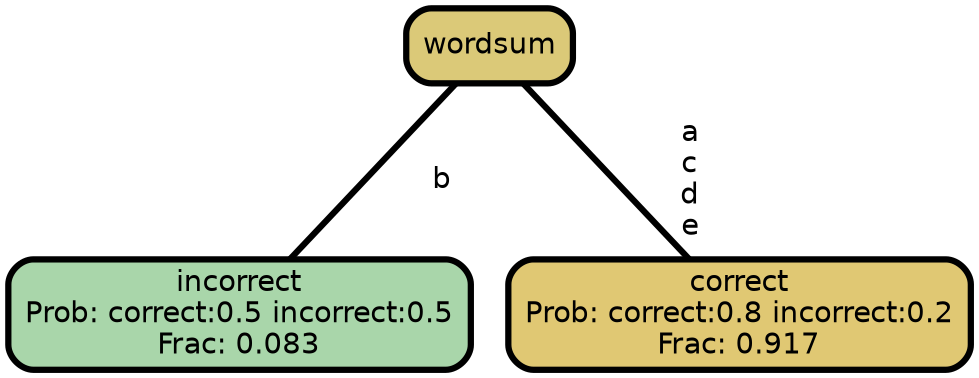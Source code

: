 graph Tree {
node [shape=box, style="filled, rounded",color="black",penwidth="3",fontcolor="black",                 fontname=helvetica] ;
graph [ranksep="0 equally", splines=straight,                 bgcolor=transparent, dpi=200] ;
edge [fontname=helvetica, color=black] ;
0 [label="incorrect
Prob: correct:0.5 incorrect:0.5
Frac: 0.083", fillcolor="#a9d6aa"] ;
1 [label="wordsum", fillcolor="#dbc978"] ;
2 [label="correct
Prob: correct:0.8 incorrect:0.2
Frac: 0.917", fillcolor="#e0c873"] ;
1 -- 0 [label=" b",penwidth=3] ;
1 -- 2 [label=" a\n c\n d\n e",penwidth=3] ;
{rank = same;}}